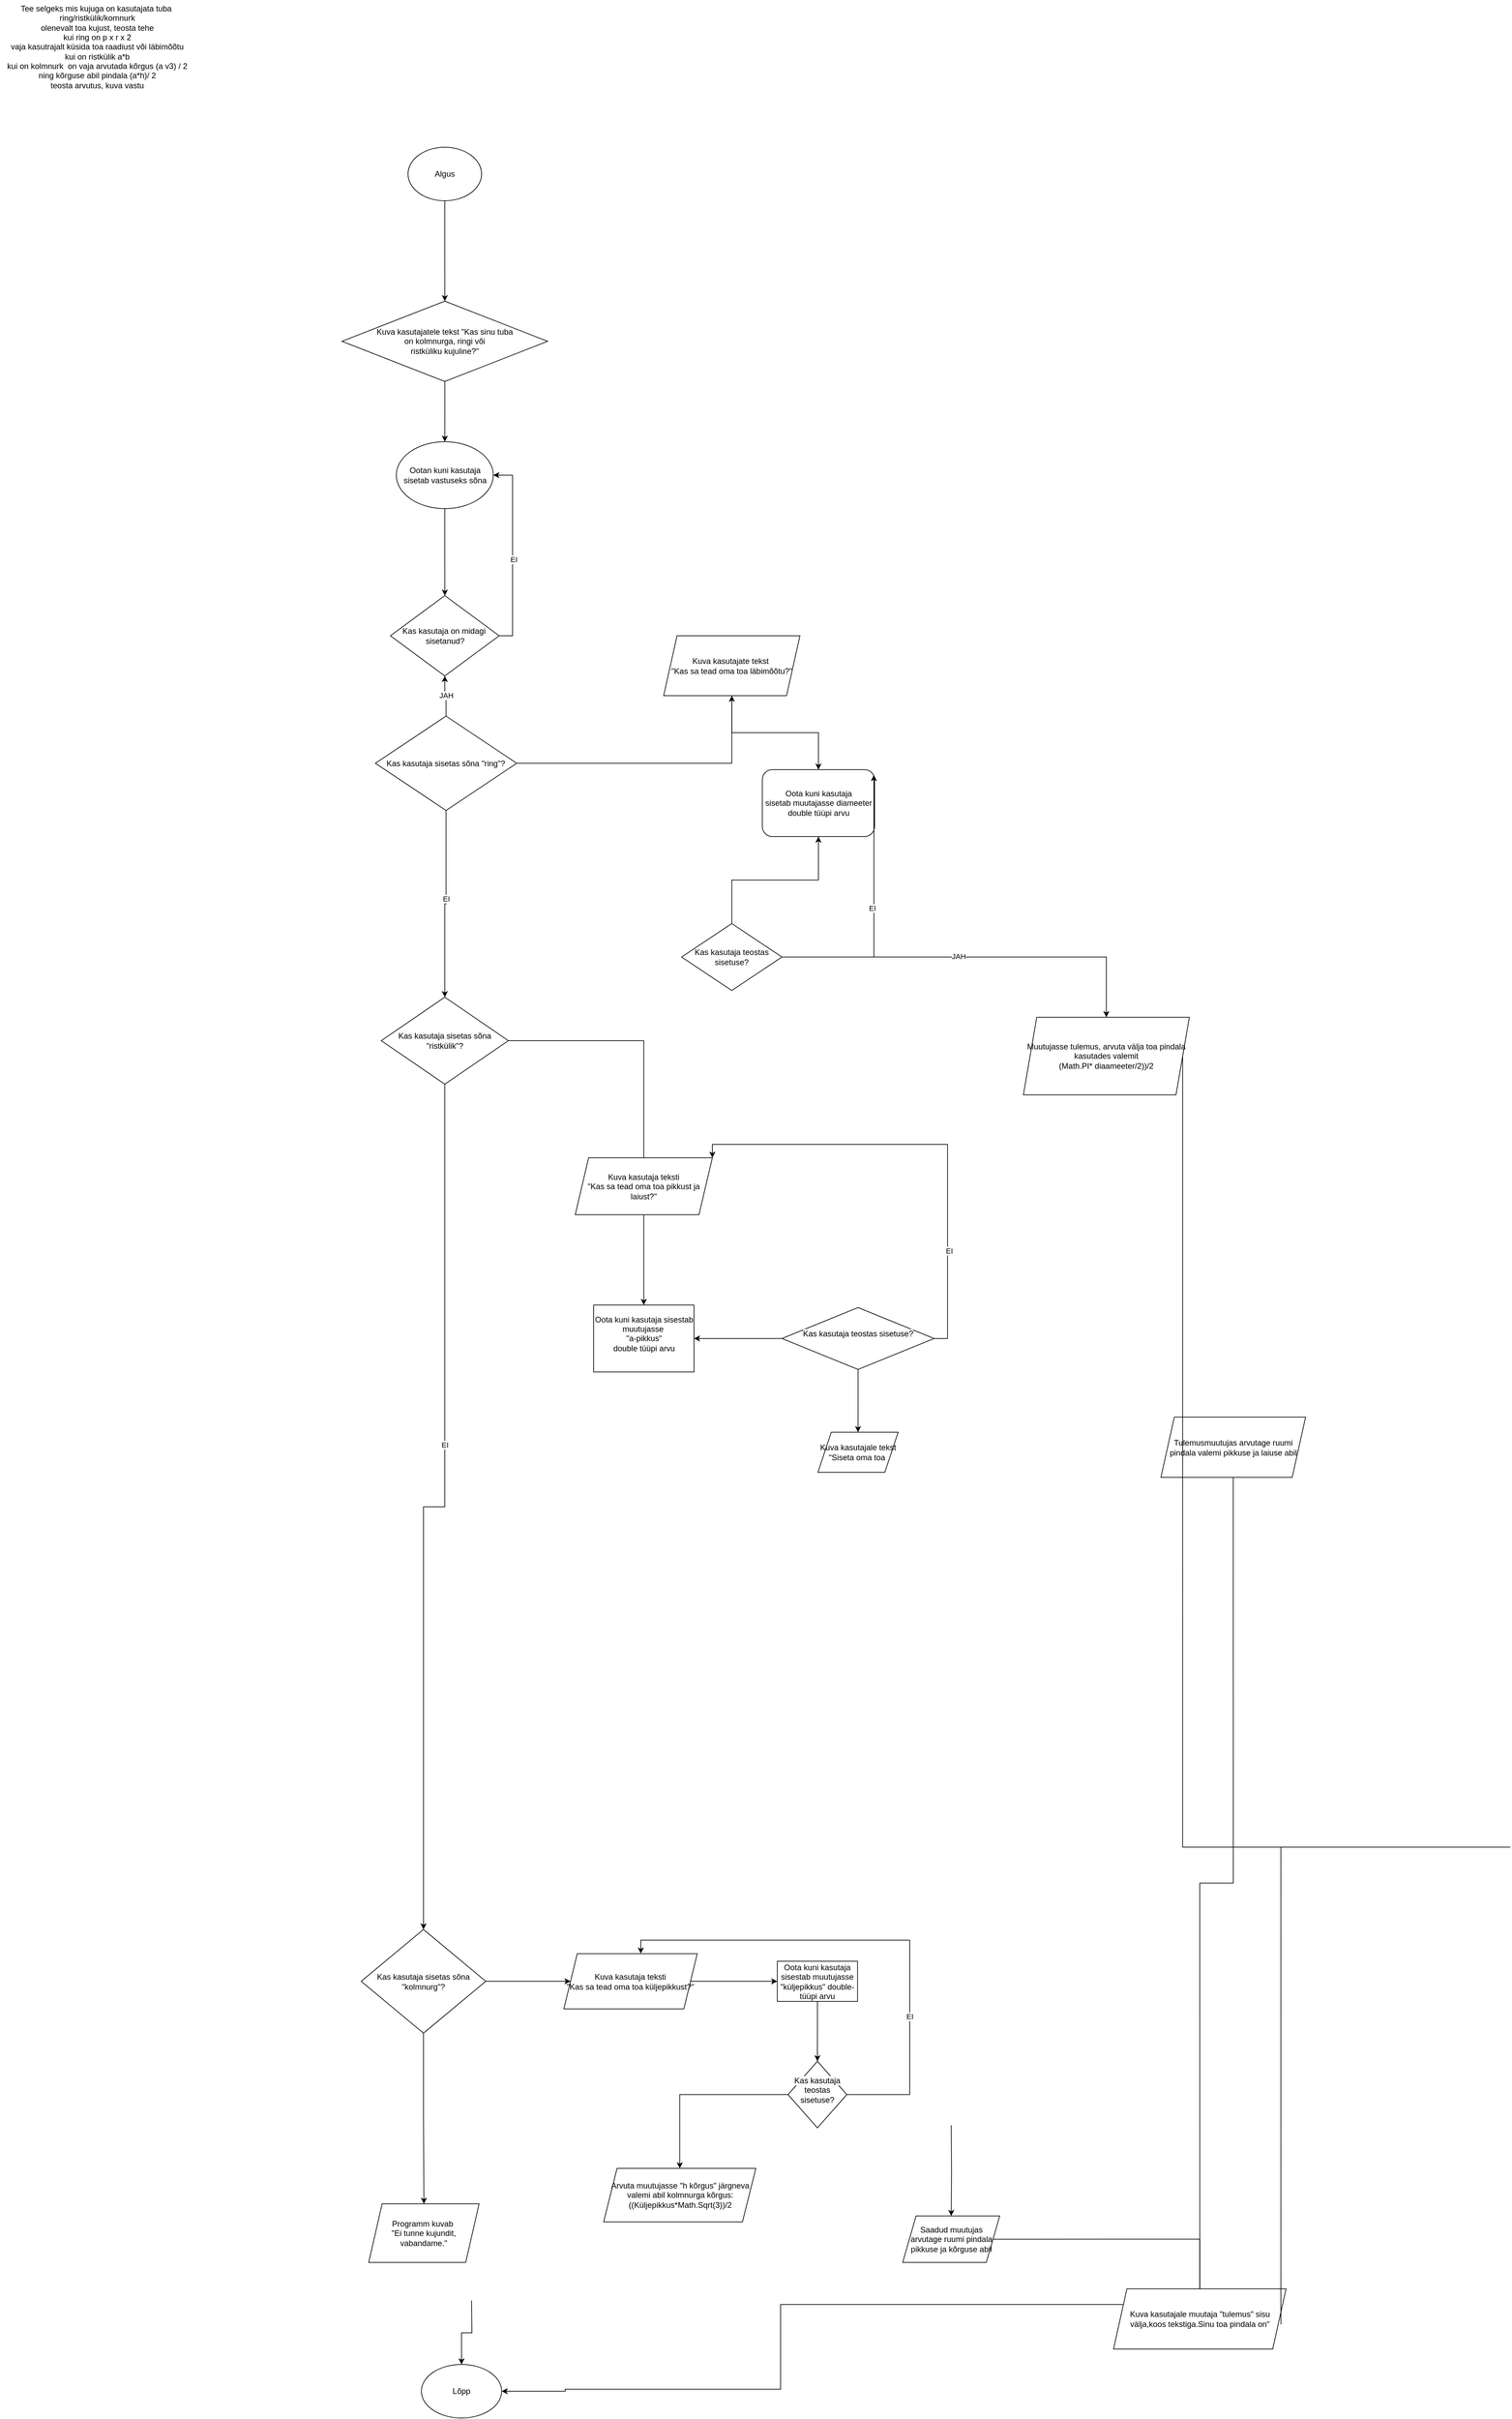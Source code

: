 <mxfile version="26.0.9">
  <diagram id="C5RBs43oDa-KdzZeNtuy" name="Page-1">
    <mxGraphModel dx="2074" dy="1196" grid="1" gridSize="10" guides="1" tooltips="1" connect="1" arrows="1" fold="1" page="1" pageScale="1" pageWidth="827" pageHeight="1169" math="0" shadow="0">
      <root>
        <mxCell id="WIyWlLk6GJQsqaUBKTNV-0" />
        <mxCell id="WIyWlLk6GJQsqaUBKTNV-1" parent="WIyWlLk6GJQsqaUBKTNV-0" />
        <mxCell id="DlgPZ38A4DJiydcNwe8a-0" value="Tee selgeks mis kujuga on kasutajata tuba&amp;nbsp;&lt;div&gt;ring/ristkülik/komnurk&lt;/div&gt;&lt;div&gt;olenevalt toa kujust, teosta tehe&lt;/div&gt;&lt;div&gt;kui ring on p x r x 2&lt;/div&gt;&lt;div&gt;vaja kasutrajalt küsida toa raadiust või läbimõõtu&lt;/div&gt;&lt;div&gt;kui on ristkülik a*b&lt;/div&gt;&lt;div&gt;kui on kolmnurk&amp;nbsp; on vaja arvutada kõrgus (a v3) / 2&lt;/div&gt;&lt;div&gt;ning kõrguse abil pindala (a*h)/ 2&lt;/div&gt;&lt;div&gt;teosta arvutus, kuva vastu&lt;/div&gt;" style="text;html=1;align=center;verticalAlign=middle;resizable=0;points=[];autosize=1;strokeColor=none;fillColor=none;" vertex="1" parent="WIyWlLk6GJQsqaUBKTNV-1">
          <mxGeometry y="40" width="290" height="140" as="geometry" />
        </mxCell>
        <mxCell id="DlgPZ38A4DJiydcNwe8a-3" value="" style="edgeStyle=orthogonalEdgeStyle;rounded=0;orthogonalLoop=1;jettySize=auto;html=1;" edge="1" parent="WIyWlLk6GJQsqaUBKTNV-1" source="DlgPZ38A4DJiydcNwe8a-1" target="DlgPZ38A4DJiydcNwe8a-2">
          <mxGeometry relative="1" as="geometry" />
        </mxCell>
        <mxCell id="DlgPZ38A4DJiydcNwe8a-1" value="Algus" style="ellipse;whiteSpace=wrap;html=1;" vertex="1" parent="WIyWlLk6GJQsqaUBKTNV-1">
          <mxGeometry x="610" y="260" width="110" height="80" as="geometry" />
        </mxCell>
        <mxCell id="DlgPZ38A4DJiydcNwe8a-5" value="" style="edgeStyle=orthogonalEdgeStyle;rounded=0;orthogonalLoop=1;jettySize=auto;html=1;" edge="1" parent="WIyWlLk6GJQsqaUBKTNV-1" source="DlgPZ38A4DJiydcNwe8a-2" target="DlgPZ38A4DJiydcNwe8a-4">
          <mxGeometry relative="1" as="geometry" />
        </mxCell>
        <mxCell id="DlgPZ38A4DJiydcNwe8a-2" value="Kuva kasutajatele tekst &quot;Kas sinu tuba&lt;div&gt;on kolmnurga, ringi või&lt;/div&gt;&lt;div&gt;ristküliku kujuline?&quot;&lt;/div&gt;" style="rhombus;whiteSpace=wrap;html=1;" vertex="1" parent="WIyWlLk6GJQsqaUBKTNV-1">
          <mxGeometry x="511.25" y="490" width="307.5" height="120" as="geometry" />
        </mxCell>
        <mxCell id="DlgPZ38A4DJiydcNwe8a-7" value="" style="edgeStyle=orthogonalEdgeStyle;rounded=0;orthogonalLoop=1;jettySize=auto;html=1;" edge="1" parent="WIyWlLk6GJQsqaUBKTNV-1" source="DlgPZ38A4DJiydcNwe8a-4" target="DlgPZ38A4DJiydcNwe8a-6">
          <mxGeometry relative="1" as="geometry" />
        </mxCell>
        <mxCell id="DlgPZ38A4DJiydcNwe8a-4" value="Ootan kuni kasutaja sisetab vastuseks sõna" style="ellipse;whiteSpace=wrap;html=1;" vertex="1" parent="WIyWlLk6GJQsqaUBKTNV-1">
          <mxGeometry x="592.5" y="700" width="145" height="100" as="geometry" />
        </mxCell>
        <mxCell id="DlgPZ38A4DJiydcNwe8a-8" style="edgeStyle=orthogonalEdgeStyle;rounded=0;orthogonalLoop=1;jettySize=auto;html=1;exitX=1;exitY=0.5;exitDx=0;exitDy=0;entryX=1;entryY=0.5;entryDx=0;entryDy=0;" edge="1" parent="WIyWlLk6GJQsqaUBKTNV-1" source="DlgPZ38A4DJiydcNwe8a-6" target="DlgPZ38A4DJiydcNwe8a-4">
          <mxGeometry relative="1" as="geometry" />
        </mxCell>
        <mxCell id="DlgPZ38A4DJiydcNwe8a-9" value="EI" style="edgeLabel;html=1;align=center;verticalAlign=middle;resizable=0;points=[];" vertex="1" connectable="0" parent="DlgPZ38A4DJiydcNwe8a-8">
          <mxGeometry x="-0.069" relative="1" as="geometry">
            <mxPoint x="1" as="offset" />
          </mxGeometry>
        </mxCell>
        <mxCell id="DlgPZ38A4DJiydcNwe8a-6" value="Kas kasutaja on midagi&amp;nbsp;&lt;div&gt;sisetanud?&lt;/div&gt;" style="rhombus;whiteSpace=wrap;html=1;" vertex="1" parent="WIyWlLk6GJQsqaUBKTNV-1">
          <mxGeometry x="583.75" y="930" width="162.5" height="120" as="geometry" />
        </mxCell>
        <mxCell id="DlgPZ38A4DJiydcNwe8a-15" style="edgeStyle=orthogonalEdgeStyle;rounded=0;orthogonalLoop=1;jettySize=auto;html=1;exitX=0.5;exitY=0;exitDx=0;exitDy=0;entryX=0.5;entryY=1;entryDx=0;entryDy=0;" edge="1" parent="WIyWlLk6GJQsqaUBKTNV-1" source="DlgPZ38A4DJiydcNwe8a-12" target="DlgPZ38A4DJiydcNwe8a-6">
          <mxGeometry relative="1" as="geometry" />
        </mxCell>
        <mxCell id="DlgPZ38A4DJiydcNwe8a-16" value="JAH" style="edgeLabel;html=1;align=center;verticalAlign=middle;resizable=0;points=[];" vertex="1" connectable="0" parent="DlgPZ38A4DJiydcNwe8a-15">
          <mxGeometry x="-0.014" y="-1" relative="1" as="geometry">
            <mxPoint as="offset" />
          </mxGeometry>
        </mxCell>
        <mxCell id="DlgPZ38A4DJiydcNwe8a-20" value="" style="edgeStyle=orthogonalEdgeStyle;rounded=0;orthogonalLoop=1;jettySize=auto;html=1;" edge="1" parent="WIyWlLk6GJQsqaUBKTNV-1" source="DlgPZ38A4DJiydcNwe8a-12" target="DlgPZ38A4DJiydcNwe8a-19">
          <mxGeometry relative="1" as="geometry" />
        </mxCell>
        <mxCell id="DlgPZ38A4DJiydcNwe8a-24" value="EI" style="edgeLabel;html=1;align=center;verticalAlign=middle;resizable=0;points=[];" vertex="1" connectable="0" parent="DlgPZ38A4DJiydcNwe8a-20">
          <mxGeometry x="-0.059" relative="1" as="geometry">
            <mxPoint as="offset" />
          </mxGeometry>
        </mxCell>
        <mxCell id="DlgPZ38A4DJiydcNwe8a-30" value="" style="edgeStyle=orthogonalEdgeStyle;rounded=0;orthogonalLoop=1;jettySize=auto;html=1;" edge="1" parent="WIyWlLk6GJQsqaUBKTNV-1" source="DlgPZ38A4DJiydcNwe8a-12" target="DlgPZ38A4DJiydcNwe8a-29">
          <mxGeometry relative="1" as="geometry" />
        </mxCell>
        <mxCell id="DlgPZ38A4DJiydcNwe8a-12" value="Kas kasutaja sisetas sõna &quot;ring&quot;?" style="rhombus;whiteSpace=wrap;html=1;" vertex="1" parent="WIyWlLk6GJQsqaUBKTNV-1">
          <mxGeometry x="561.24" y="1110" width="211.25" height="141" as="geometry" />
        </mxCell>
        <mxCell id="DlgPZ38A4DJiydcNwe8a-22" value="" style="edgeStyle=orthogonalEdgeStyle;rounded=0;orthogonalLoop=1;jettySize=auto;html=1;" edge="1" parent="WIyWlLk6GJQsqaUBKTNV-1" source="DlgPZ38A4DJiydcNwe8a-19" target="DlgPZ38A4DJiydcNwe8a-21">
          <mxGeometry relative="1" as="geometry" />
        </mxCell>
        <mxCell id="DlgPZ38A4DJiydcNwe8a-23" value="EI" style="edgeLabel;html=1;align=center;verticalAlign=middle;resizable=0;points=[];" vertex="1" connectable="0" parent="DlgPZ38A4DJiydcNwe8a-22">
          <mxGeometry x="-0.168" relative="1" as="geometry">
            <mxPoint as="offset" />
          </mxGeometry>
        </mxCell>
        <mxCell id="DlgPZ38A4DJiydcNwe8a-81" style="edgeStyle=orthogonalEdgeStyle;rounded=0;orthogonalLoop=1;jettySize=auto;html=1;exitX=1;exitY=0.5;exitDx=0;exitDy=0;entryX=0.5;entryY=0;entryDx=0;entryDy=0;endArrow=none;startFill=0;" edge="1" parent="WIyWlLk6GJQsqaUBKTNV-1" source="DlgPZ38A4DJiydcNwe8a-19" target="DlgPZ38A4DJiydcNwe8a-47">
          <mxGeometry relative="1" as="geometry" />
        </mxCell>
        <mxCell id="DlgPZ38A4DJiydcNwe8a-19" value="&lt;br&gt;&lt;span style=&quot;color: rgb(0, 0, 0); font-family: Helvetica; font-size: 12px; font-style: normal; font-variant-ligatures: normal; font-variant-caps: normal; font-weight: 400; letter-spacing: normal; orphans: 2; text-align: center; text-indent: 0px; text-transform: none; widows: 2; word-spacing: 0px; -webkit-text-stroke-width: 0px; white-space: normal; background-color: rgb(251, 251, 251); text-decoration-thickness: initial; text-decoration-style: initial; text-decoration-color: initial; float: none; display: inline !important;&quot;&gt;Kas kasutaja sisetas sõna &quot;ristkülik&quot;?&lt;/span&gt;&lt;div&gt;&lt;br/&gt;&lt;/div&gt;" style="rhombus;whiteSpace=wrap;html=1;" vertex="1" parent="WIyWlLk6GJQsqaUBKTNV-1">
          <mxGeometry x="570" y="1530" width="190" height="130" as="geometry" />
        </mxCell>
        <mxCell id="DlgPZ38A4DJiydcNwe8a-26" value="" style="edgeStyle=orthogonalEdgeStyle;rounded=0;orthogonalLoop=1;jettySize=auto;html=1;" edge="1" parent="WIyWlLk6GJQsqaUBKTNV-1" source="DlgPZ38A4DJiydcNwe8a-21" target="DlgPZ38A4DJiydcNwe8a-25">
          <mxGeometry relative="1" as="geometry" />
        </mxCell>
        <mxCell id="DlgPZ38A4DJiydcNwe8a-65" value="" style="edgeStyle=orthogonalEdgeStyle;rounded=0;orthogonalLoop=1;jettySize=auto;html=1;" edge="1" parent="WIyWlLk6GJQsqaUBKTNV-1" source="DlgPZ38A4DJiydcNwe8a-21" target="DlgPZ38A4DJiydcNwe8a-64">
          <mxGeometry relative="1" as="geometry" />
        </mxCell>
        <mxCell id="DlgPZ38A4DJiydcNwe8a-21" value="Kas kasutaja sisetas sõna &quot;kolmnurg&quot;?" style="rhombus;whiteSpace=wrap;html=1;" vertex="1" parent="WIyWlLk6GJQsqaUBKTNV-1">
          <mxGeometry x="540" y="2923" width="186.25" height="155" as="geometry" />
        </mxCell>
        <mxCell id="DlgPZ38A4DJiydcNwe8a-28" style="edgeStyle=orthogonalEdgeStyle;rounded=0;orthogonalLoop=1;jettySize=auto;html=1;exitX=0.5;exitY=1;exitDx=0;exitDy=0;entryX=0.5;entryY=0;entryDx=0;entryDy=0;" edge="1" parent="WIyWlLk6GJQsqaUBKTNV-1" target="DlgPZ38A4DJiydcNwe8a-27">
          <mxGeometry relative="1" as="geometry">
            <mxPoint x="705" y="3477.5" as="sourcePoint" />
          </mxGeometry>
        </mxCell>
        <mxCell id="DlgPZ38A4DJiydcNwe8a-25" value="Programm kuvab&amp;nbsp;&lt;div&gt;&quot;Ei tunne kujundit, vabandame.&quot;&lt;/div&gt;" style="shape=parallelogram;perimeter=parallelogramPerimeter;whiteSpace=wrap;html=1;fixedSize=1;" vertex="1" parent="WIyWlLk6GJQsqaUBKTNV-1">
          <mxGeometry x="551.26" y="3333" width="165" height="87.5" as="geometry" />
        </mxCell>
        <mxCell id="DlgPZ38A4DJiydcNwe8a-27" value="Lõpp" style="ellipse;whiteSpace=wrap;html=1;" vertex="1" parent="WIyWlLk6GJQsqaUBKTNV-1">
          <mxGeometry x="630" y="3573" width="120" height="80" as="geometry" />
        </mxCell>
        <mxCell id="DlgPZ38A4DJiydcNwe8a-32" value="" style="edgeStyle=orthogonalEdgeStyle;rounded=0;orthogonalLoop=1;jettySize=auto;html=1;" edge="1" parent="WIyWlLk6GJQsqaUBKTNV-1" source="DlgPZ38A4DJiydcNwe8a-29" target="DlgPZ38A4DJiydcNwe8a-31">
          <mxGeometry relative="1" as="geometry" />
        </mxCell>
        <mxCell id="DlgPZ38A4DJiydcNwe8a-29" value="Kuva kasutajate tekst&amp;nbsp;&lt;div&gt;&quot;Kas sa tead oma toa läbimõõtu?&quot;&lt;/div&gt;" style="shape=parallelogram;perimeter=parallelogramPerimeter;whiteSpace=wrap;html=1;fixedSize=1;" vertex="1" parent="WIyWlLk6GJQsqaUBKTNV-1">
          <mxGeometry x="992.18" y="990" width="203.76" height="89.5" as="geometry" />
        </mxCell>
        <mxCell id="DlgPZ38A4DJiydcNwe8a-31" value="Oota kuni kasutaja&lt;div&gt;sisetab muutajasse diameeter double tüüpi arvu&lt;/div&gt;" style="rounded=1;whiteSpace=wrap;html=1;" vertex="1" parent="WIyWlLk6GJQsqaUBKTNV-1">
          <mxGeometry x="1139.7" y="1190" width="167.8" height="100" as="geometry" />
        </mxCell>
        <mxCell id="DlgPZ38A4DJiydcNwe8a-36" value="" style="edgeStyle=orthogonalEdgeStyle;rounded=0;orthogonalLoop=1;jettySize=auto;html=1;" edge="1" parent="WIyWlLk6GJQsqaUBKTNV-1" source="DlgPZ38A4DJiydcNwe8a-35" target="DlgPZ38A4DJiydcNwe8a-31">
          <mxGeometry relative="1" as="geometry" />
        </mxCell>
        <mxCell id="DlgPZ38A4DJiydcNwe8a-42" value="" style="edgeStyle=orthogonalEdgeStyle;rounded=0;orthogonalLoop=1;jettySize=auto;html=1;" edge="1" parent="WIyWlLk6GJQsqaUBKTNV-1" source="DlgPZ38A4DJiydcNwe8a-35" target="DlgPZ38A4DJiydcNwe8a-41">
          <mxGeometry relative="1" as="geometry" />
        </mxCell>
        <mxCell id="DlgPZ38A4DJiydcNwe8a-43" value="JAH" style="edgeLabel;html=1;align=center;verticalAlign=middle;resizable=0;points=[];" vertex="1" connectable="0" parent="DlgPZ38A4DJiydcNwe8a-42">
          <mxGeometry x="-0.081" y="1" relative="1" as="geometry">
            <mxPoint as="offset" />
          </mxGeometry>
        </mxCell>
        <mxCell id="DlgPZ38A4DJiydcNwe8a-35" value="Kas kasutaja teostas sisetuse?" style="rhombus;whiteSpace=wrap;html=1;" vertex="1" parent="WIyWlLk6GJQsqaUBKTNV-1">
          <mxGeometry x="1019.06" y="1420" width="150" height="100" as="geometry" />
        </mxCell>
        <mxCell id="DlgPZ38A4DJiydcNwe8a-37" style="edgeStyle=orthogonalEdgeStyle;rounded=0;orthogonalLoop=1;jettySize=auto;html=1;exitX=1;exitY=0.5;exitDx=0;exitDy=0;entryX=0.994;entryY=0.08;entryDx=0;entryDy=0;entryPerimeter=0;" edge="1" parent="WIyWlLk6GJQsqaUBKTNV-1" source="DlgPZ38A4DJiydcNwe8a-35" target="DlgPZ38A4DJiydcNwe8a-31">
          <mxGeometry relative="1" as="geometry" />
        </mxCell>
        <mxCell id="DlgPZ38A4DJiydcNwe8a-38" value="EI" style="edgeLabel;html=1;align=center;verticalAlign=middle;resizable=0;points=[];" vertex="1" connectable="0" parent="DlgPZ38A4DJiydcNwe8a-37">
          <mxGeometry x="-0.031" y="-5" relative="1" as="geometry">
            <mxPoint x="-8" y="-12" as="offset" />
          </mxGeometry>
        </mxCell>
        <mxCell id="DlgPZ38A4DJiydcNwe8a-41" value="Muutujasse tulemus, arvuta välja toa pindala kasutades valemit&lt;div&gt;(Math.PI* diaameeter/2))/2&lt;/div&gt;" style="shape=parallelogram;perimeter=parallelogramPerimeter;whiteSpace=wrap;html=1;fixedSize=1;" vertex="1" parent="WIyWlLk6GJQsqaUBKTNV-1">
          <mxGeometry x="1530" y="1560" width="248.13" height="116" as="geometry" />
        </mxCell>
        <mxCell id="DlgPZ38A4DJiydcNwe8a-46" style="edgeStyle=orthogonalEdgeStyle;rounded=0;orthogonalLoop=1;jettySize=auto;html=1;exitX=1;exitY=0.25;exitDx=0;exitDy=0;entryX=1;entryY=0.5;entryDx=0;entryDy=0;" edge="1" parent="WIyWlLk6GJQsqaUBKTNV-1" source="DlgPZ38A4DJiydcNwe8a-44" target="DlgPZ38A4DJiydcNwe8a-27">
          <mxGeometry relative="1" as="geometry">
            <Array as="points">
              <mxPoint x="1167" y="3483" />
              <mxPoint x="1167" y="3610" />
              <mxPoint x="845" y="3610" />
              <mxPoint x="845" y="3613" />
            </Array>
          </mxGeometry>
        </mxCell>
        <mxCell id="DlgPZ38A4DJiydcNwe8a-44" value="Kuva kasutajale muutaja &quot;tulemus&quot; sisu välja,koos tekstiga.Sinu toa pindala on&quot;" style="shape=parallelogram;perimeter=parallelogramPerimeter;whiteSpace=wrap;html=1;fixedSize=1;" vertex="1" parent="WIyWlLk6GJQsqaUBKTNV-1">
          <mxGeometry x="1664.76" y="3460" width="257.97" height="90" as="geometry" />
        </mxCell>
        <mxCell id="DlgPZ38A4DJiydcNwe8a-86" value="" style="edgeStyle=orthogonalEdgeStyle;rounded=0;orthogonalLoop=1;jettySize=auto;html=1;" edge="1" parent="WIyWlLk6GJQsqaUBKTNV-1" source="DlgPZ38A4DJiydcNwe8a-47" target="DlgPZ38A4DJiydcNwe8a-85">
          <mxGeometry relative="1" as="geometry" />
        </mxCell>
        <mxCell id="DlgPZ38A4DJiydcNwe8a-47" value="&lt;div&gt;Kuva kasutaja teksti&lt;/div&gt;&lt;div&gt;&quot;Kas sa tead oma toa pikkust ja laiust?&quot;&lt;/div&gt;" style="shape=parallelogram;perimeter=parallelogramPerimeter;whiteSpace=wrap;html=1;fixedSize=1;" vertex="1" parent="WIyWlLk6GJQsqaUBKTNV-1">
          <mxGeometry x="860" y="1770" width="205" height="85" as="geometry" />
        </mxCell>
        <mxCell id="DlgPZ38A4DJiydcNwe8a-87" value="" style="edgeStyle=orthogonalEdgeStyle;rounded=0;orthogonalLoop=1;jettySize=auto;html=1;" edge="1" parent="WIyWlLk6GJQsqaUBKTNV-1" source="DlgPZ38A4DJiydcNwe8a-55" target="DlgPZ38A4DJiydcNwe8a-85">
          <mxGeometry relative="1" as="geometry" />
        </mxCell>
        <mxCell id="DlgPZ38A4DJiydcNwe8a-88" style="edgeStyle=orthogonalEdgeStyle;rounded=0;orthogonalLoop=1;jettySize=auto;html=1;exitX=1;exitY=0.5;exitDx=0;exitDy=0;entryX=1;entryY=0;entryDx=0;entryDy=0;" edge="1" parent="WIyWlLk6GJQsqaUBKTNV-1" source="DlgPZ38A4DJiydcNwe8a-55" target="DlgPZ38A4DJiydcNwe8a-47">
          <mxGeometry relative="1" as="geometry" />
        </mxCell>
        <mxCell id="DlgPZ38A4DJiydcNwe8a-89" value="EI" style="edgeLabel;html=1;align=center;verticalAlign=middle;resizable=0;points=[];" vertex="1" connectable="0" parent="DlgPZ38A4DJiydcNwe8a-88">
          <mxGeometry x="-0.556" y="-2" relative="1" as="geometry">
            <mxPoint as="offset" />
          </mxGeometry>
        </mxCell>
        <mxCell id="DlgPZ38A4DJiydcNwe8a-91" value="" style="edgeStyle=orthogonalEdgeStyle;rounded=0;orthogonalLoop=1;jettySize=auto;html=1;" edge="1" parent="WIyWlLk6GJQsqaUBKTNV-1" source="DlgPZ38A4DJiydcNwe8a-55" target="DlgPZ38A4DJiydcNwe8a-90">
          <mxGeometry relative="1" as="geometry" />
        </mxCell>
        <mxCell id="DlgPZ38A4DJiydcNwe8a-55" value="&#xa;&lt;span style=&quot;color: rgb(0, 0, 0); font-family: Helvetica; font-size: 12px; font-style: normal; font-variant-ligatures: normal; font-variant-caps: normal; font-weight: 400; letter-spacing: normal; orphans: 2; text-align: center; text-indent: 0px; text-transform: none; widows: 2; word-spacing: 0px; -webkit-text-stroke-width: 0px; white-space: normal; background-color: rgb(251, 251, 251); text-decoration-thickness: initial; text-decoration-style: initial; text-decoration-color: initial; display: inline !important; float: none;&quot;&gt;Kas kasutaja teostas sisetuse?&lt;/span&gt;&#xa;&#xa;" style="rhombus;whiteSpace=wrap;html=1;" vertex="1" parent="WIyWlLk6GJQsqaUBKTNV-1">
          <mxGeometry x="1169.06" y="1993.75" width="227.5" height="92.5" as="geometry" />
        </mxCell>
        <mxCell id="DlgPZ38A4DJiydcNwe8a-63" style="edgeStyle=orthogonalEdgeStyle;rounded=0;orthogonalLoop=1;jettySize=auto;html=1;exitX=0.5;exitY=1;exitDx=0;exitDy=0;entryX=0.5;entryY=0;entryDx=0;entryDy=0;endArrow=none;startFill=0;" edge="1" parent="WIyWlLk6GJQsqaUBKTNV-1" source="DlgPZ38A4DJiydcNwe8a-60" target="DlgPZ38A4DJiydcNwe8a-44">
          <mxGeometry relative="1" as="geometry" />
        </mxCell>
        <mxCell id="DlgPZ38A4DJiydcNwe8a-60" value="Tulemusmuutujas arvutage ruumi pindala valemi pikkuse ja laiuse abil" style="shape=parallelogram;perimeter=parallelogramPerimeter;whiteSpace=wrap;html=1;fixedSize=1;" vertex="1" parent="WIyWlLk6GJQsqaUBKTNV-1">
          <mxGeometry x="1735.63" y="2157.5" width="216.25" height="90" as="geometry" />
        </mxCell>
        <mxCell id="DlgPZ38A4DJiydcNwe8a-93" value="" style="edgeStyle=orthogonalEdgeStyle;rounded=0;orthogonalLoop=1;jettySize=auto;html=1;" edge="1" parent="WIyWlLk6GJQsqaUBKTNV-1" source="DlgPZ38A4DJiydcNwe8a-64" target="DlgPZ38A4DJiydcNwe8a-92">
          <mxGeometry relative="1" as="geometry" />
        </mxCell>
        <mxCell id="DlgPZ38A4DJiydcNwe8a-64" value="&lt;div&gt;Kuva kasutaja teksti&lt;/div&gt;&lt;div&gt;&quot;Kas sa tead oma toa küljepikkust?&quot;&lt;/div&gt;" style="shape=parallelogram;perimeter=parallelogramPerimeter;whiteSpace=wrap;html=1;fixedSize=1;" vertex="1" parent="WIyWlLk6GJQsqaUBKTNV-1">
          <mxGeometry x="842.99" y="2959.25" width="199.39" height="82.5" as="geometry" />
        </mxCell>
        <mxCell id="DlgPZ38A4DJiydcNwe8a-77" value="" style="edgeStyle=orthogonalEdgeStyle;rounded=0;orthogonalLoop=1;jettySize=auto;html=1;" edge="1" parent="WIyWlLk6GJQsqaUBKTNV-1" target="DlgPZ38A4DJiydcNwe8a-76">
          <mxGeometry relative="1" as="geometry">
            <mxPoint x="1422.1" y="3215.48" as="sourcePoint" />
          </mxGeometry>
        </mxCell>
        <mxCell id="DlgPZ38A4DJiydcNwe8a-78" style="edgeStyle=orthogonalEdgeStyle;rounded=0;orthogonalLoop=1;jettySize=auto;html=1;exitX=1;exitY=0.5;exitDx=0;exitDy=0;entryX=0.5;entryY=0;entryDx=0;entryDy=0;endArrow=none;startFill=0;" edge="1" parent="WIyWlLk6GJQsqaUBKTNV-1" source="DlgPZ38A4DJiydcNwe8a-76" target="DlgPZ38A4DJiydcNwe8a-44">
          <mxGeometry relative="1" as="geometry" />
        </mxCell>
        <mxCell id="DlgPZ38A4DJiydcNwe8a-76" value="Saadud muutujas arvutage ruumi pindala pikkuse ja kõrguse abil" style="shape=parallelogram;perimeter=parallelogramPerimeter;whiteSpace=wrap;html=1;fixedSize=1;" vertex="1" parent="WIyWlLk6GJQsqaUBKTNV-1">
          <mxGeometry x="1349.56" y="3351.13" width="145.02" height="69.37" as="geometry" />
        </mxCell>
        <mxCell id="DlgPZ38A4DJiydcNwe8a-79" style="edgeStyle=orthogonalEdgeStyle;rounded=0;orthogonalLoop=1;jettySize=auto;html=1;exitX=1;exitY=0.5;exitDx=0;exitDy=0;entryX=0.97;entryY=0.589;entryDx=0;entryDy=0;entryPerimeter=0;endArrow=none;startFill=0;" edge="1" parent="WIyWlLk6GJQsqaUBKTNV-1" source="DlgPZ38A4DJiydcNwe8a-41" target="DlgPZ38A4DJiydcNwe8a-44">
          <mxGeometry relative="1" as="geometry">
            <Array as="points">
              <mxPoint x="2258" y="2800" />
              <mxPoint x="1865" y="2800" />
            </Array>
          </mxGeometry>
        </mxCell>
        <mxCell id="DlgPZ38A4DJiydcNwe8a-85" value="Oota kuni kasutaja sisestab muutujasse&amp;nbsp;&lt;div&gt;&quot;a-pikkus&quot;&lt;/div&gt;&lt;div&gt;double tüüpi arvu&lt;br&gt;&lt;/div&gt;&lt;div&gt;&lt;br&gt;&lt;/div&gt;" style="whiteSpace=wrap;html=1;" vertex="1" parent="WIyWlLk6GJQsqaUBKTNV-1">
          <mxGeometry x="887.5" y="1990" width="150" height="100" as="geometry" />
        </mxCell>
        <mxCell id="DlgPZ38A4DJiydcNwe8a-90" value="Kuva kasutajale tekst&lt;div&gt;&quot;Siseta oma toa&amp;nbsp;&lt;/div&gt;" style="shape=parallelogram;perimeter=parallelogramPerimeter;whiteSpace=wrap;html=1;fixedSize=1;" vertex="1" parent="WIyWlLk6GJQsqaUBKTNV-1">
          <mxGeometry x="1222.81" y="2180" width="120" height="60" as="geometry" />
        </mxCell>
        <mxCell id="DlgPZ38A4DJiydcNwe8a-95" value="" style="edgeStyle=orthogonalEdgeStyle;rounded=0;orthogonalLoop=1;jettySize=auto;html=1;" edge="1" parent="WIyWlLk6GJQsqaUBKTNV-1" source="DlgPZ38A4DJiydcNwe8a-92" target="DlgPZ38A4DJiydcNwe8a-94">
          <mxGeometry relative="1" as="geometry" />
        </mxCell>
        <mxCell id="DlgPZ38A4DJiydcNwe8a-92" value="Oota kuni kasutaja sisestab muutujasse&lt;div&gt;&quot;küljepikkus&quot; double-tüüpi arvu&lt;/div&gt;" style="whiteSpace=wrap;html=1;" vertex="1" parent="WIyWlLk6GJQsqaUBKTNV-1">
          <mxGeometry x="1162.075" y="2970.5" width="120" height="60" as="geometry" />
        </mxCell>
        <mxCell id="DlgPZ38A4DJiydcNwe8a-99" value="" style="edgeStyle=orthogonalEdgeStyle;rounded=0;orthogonalLoop=1;jettySize=auto;html=1;" edge="1" parent="WIyWlLk6GJQsqaUBKTNV-1" source="DlgPZ38A4DJiydcNwe8a-94" target="DlgPZ38A4DJiydcNwe8a-98">
          <mxGeometry relative="1" as="geometry" />
        </mxCell>
        <mxCell id="DlgPZ38A4DJiydcNwe8a-94" value="&#xa;&lt;span style=&quot;color: rgb(0, 0, 0); font-family: Helvetica; font-size: 12px; font-style: normal; font-variant-ligatures: normal; font-variant-caps: normal; font-weight: 400; letter-spacing: normal; orphans: 2; text-align: center; text-indent: 0px; text-transform: none; widows: 2; word-spacing: 0px; -webkit-text-stroke-width: 0px; white-space: normal; background-color: rgb(251, 251, 251); text-decoration-thickness: initial; text-decoration-style: initial; text-decoration-color: initial; display: inline !important; float: none;&quot;&gt;Kas kasutaja teostas sisetuse?&lt;/span&gt;&#xa;&#xa;" style="rhombus;whiteSpace=wrap;html=1;" vertex="1" parent="WIyWlLk6GJQsqaUBKTNV-1">
          <mxGeometry x="1178.11" y="3120" width="87.92" height="99.5" as="geometry" />
        </mxCell>
        <mxCell id="DlgPZ38A4DJiydcNwe8a-96" style="edgeStyle=orthogonalEdgeStyle;rounded=0;orthogonalLoop=1;jettySize=auto;html=1;exitX=1;exitY=0.5;exitDx=0;exitDy=0;entryX=0.577;entryY=-0.003;entryDx=0;entryDy=0;entryPerimeter=0;" edge="1" parent="WIyWlLk6GJQsqaUBKTNV-1" source="DlgPZ38A4DJiydcNwe8a-94" target="DlgPZ38A4DJiydcNwe8a-64">
          <mxGeometry relative="1" as="geometry">
            <Array as="points">
              <mxPoint x="1360" y="3170" />
              <mxPoint x="1360" y="2939" />
              <mxPoint x="958" y="2939" />
            </Array>
          </mxGeometry>
        </mxCell>
        <mxCell id="DlgPZ38A4DJiydcNwe8a-97" value="EI" style="edgeLabel;html=1;align=center;verticalAlign=middle;resizable=0;points=[];" vertex="1" connectable="0" parent="DlgPZ38A4DJiydcNwe8a-96">
          <mxGeometry x="-0.433" relative="1" as="geometry">
            <mxPoint as="offset" />
          </mxGeometry>
        </mxCell>
        <mxCell id="DlgPZ38A4DJiydcNwe8a-98" value="Arvuta muutujasse &quot;h kõrgus&quot; järgneva valemi abil kolmnurga kõrgus:&lt;div&gt;((Küljepikkus*Math.Sqrt(3))/2&lt;/div&gt;" style="shape=parallelogram;perimeter=parallelogramPerimeter;whiteSpace=wrap;html=1;fixedSize=1;" vertex="1" parent="WIyWlLk6GJQsqaUBKTNV-1">
          <mxGeometry x="902.5" y="3280" width="227.5" height="80" as="geometry" />
        </mxCell>
      </root>
    </mxGraphModel>
  </diagram>
</mxfile>
